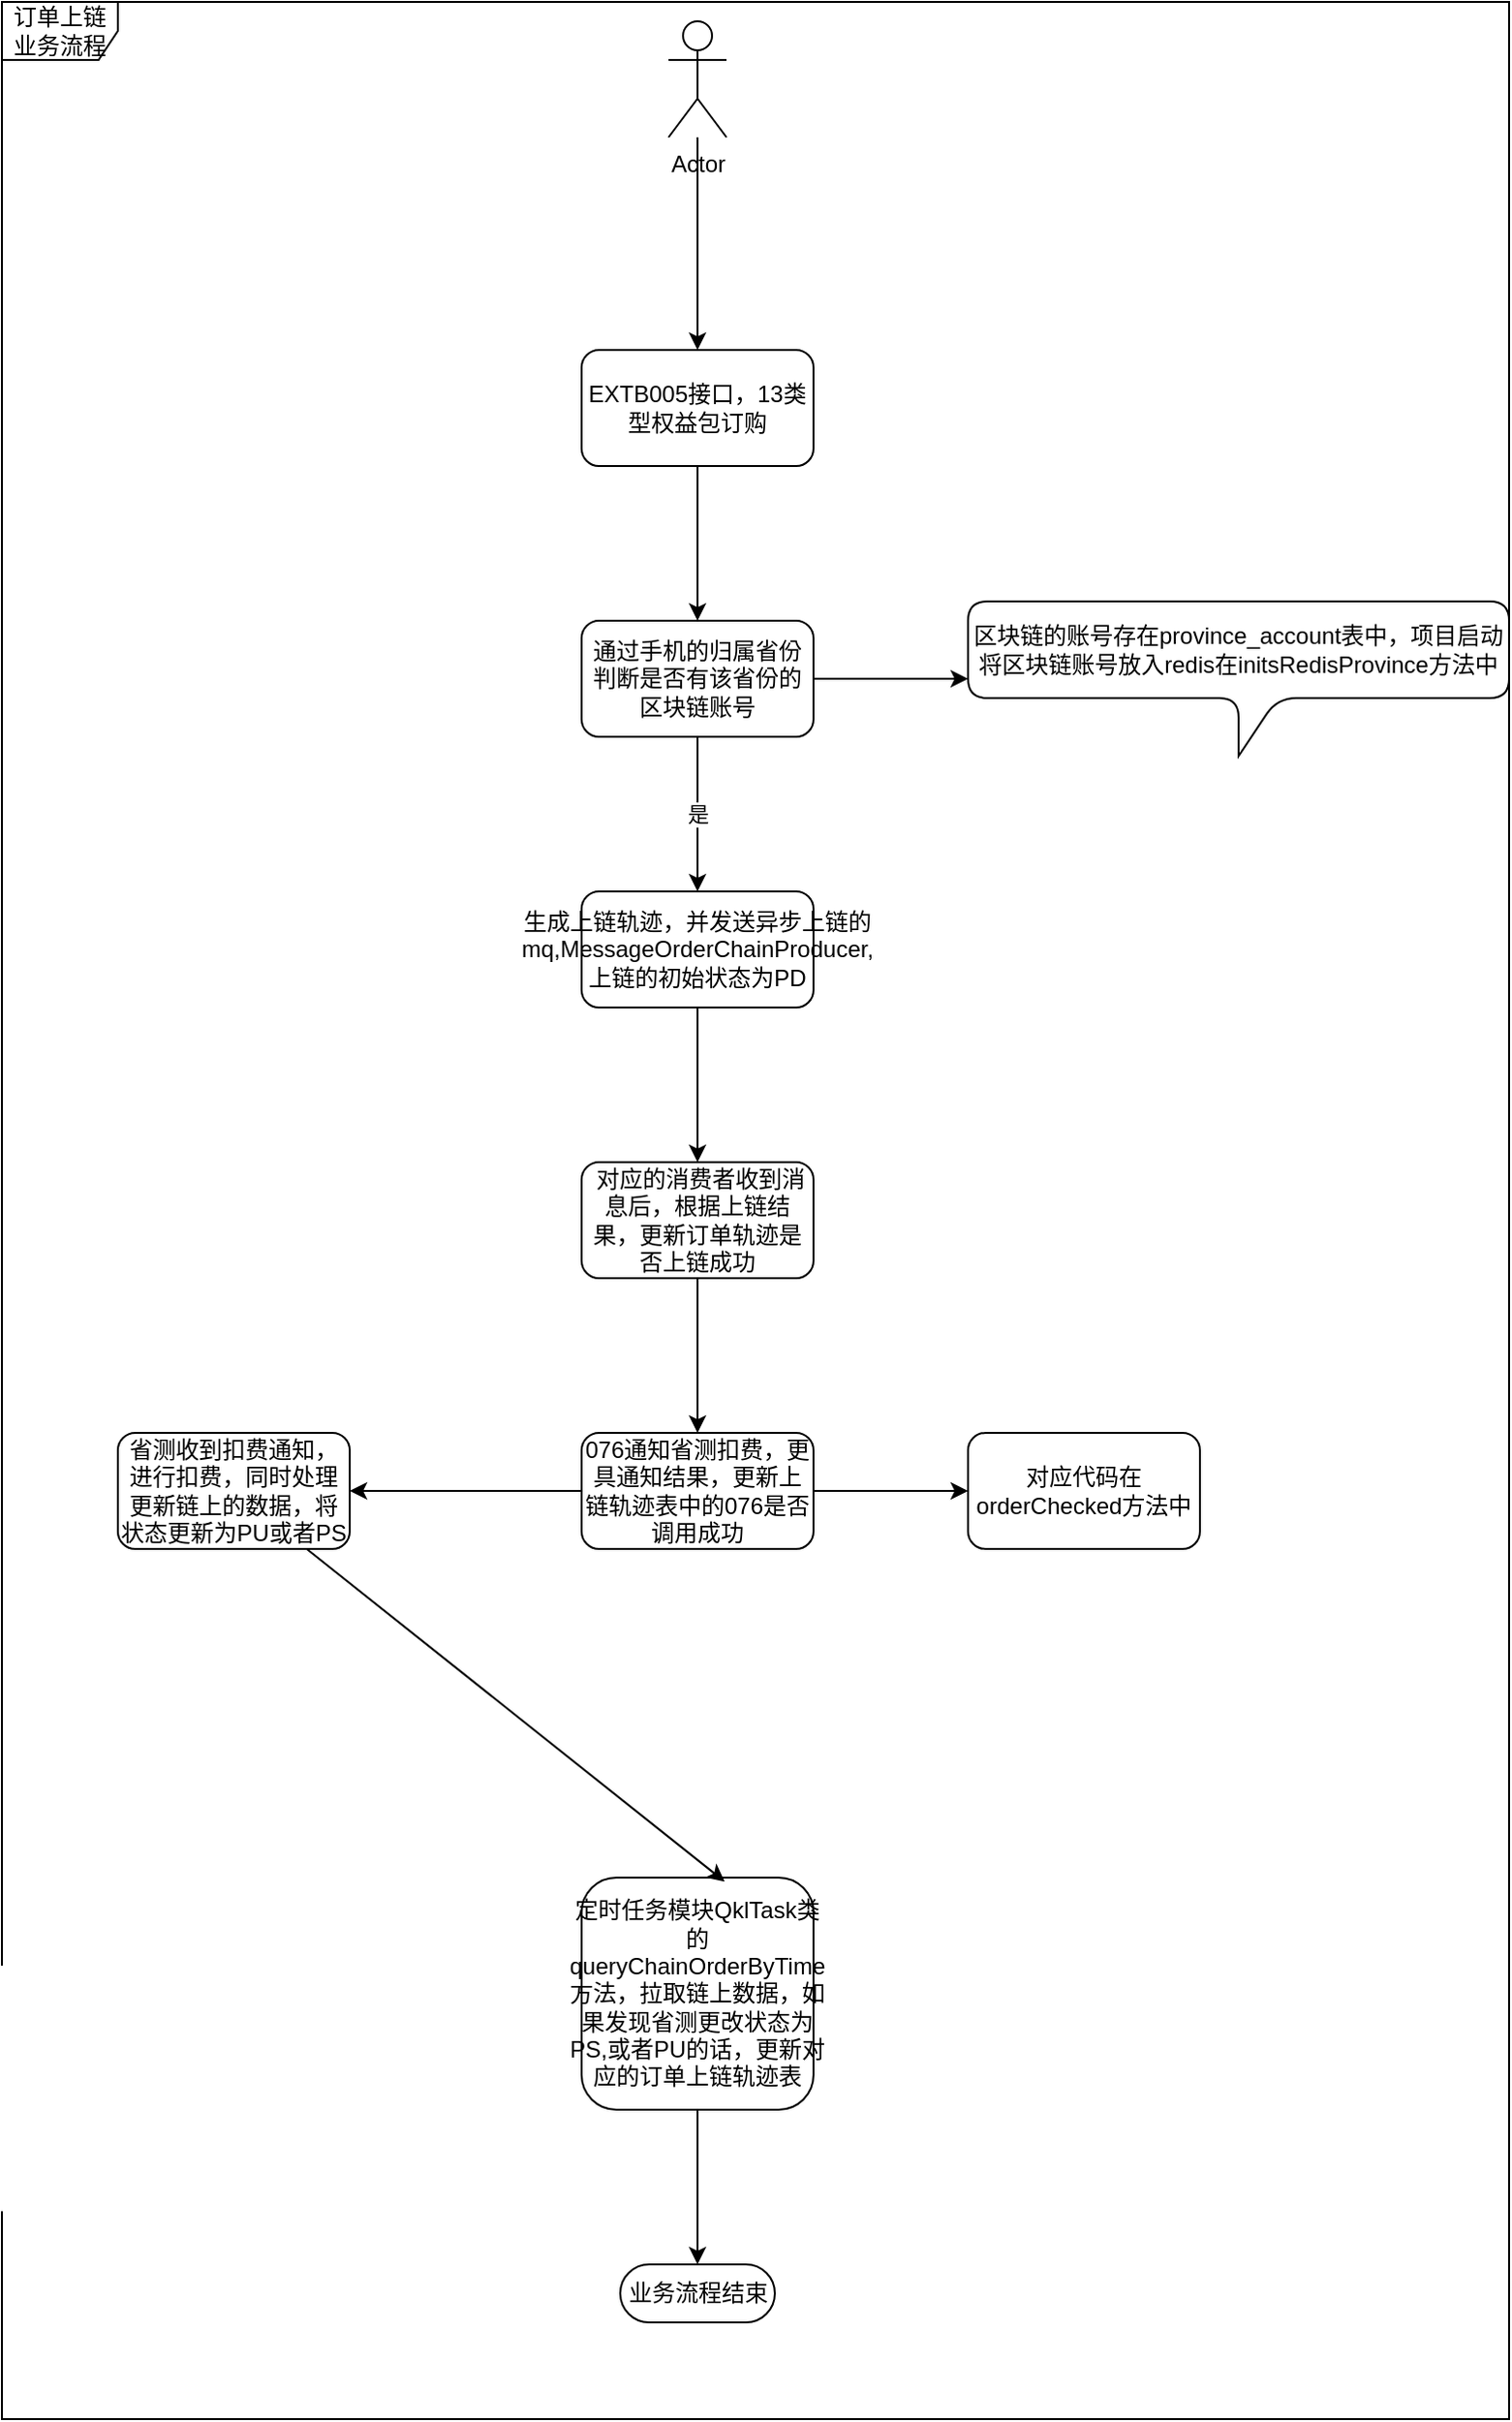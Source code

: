<mxfile version="14.8.5" type="github">
  <diagram id="LIDO898XyXxkz2MdkQyp" name="Page-1">
    <mxGraphModel dx="1422" dy="706" grid="1" gridSize="10" guides="1" tooltips="1" connect="1" arrows="1" fold="1" page="1" pageScale="1" pageWidth="827" pageHeight="1169" math="0" shadow="0">
      <root>
        <mxCell id="0" />
        <mxCell id="1" parent="0" />
        <mxCell id="O8eED3kUHGsYUlFL-acu-30" value="订单上链业务流程" style="shape=umlFrame;whiteSpace=wrap;html=1;" parent="1" vertex="1">
          <mxGeometry x="20" y="20" width="780" height="1250" as="geometry" />
        </mxCell>
        <mxCell id="O8eED3kUHGsYUlFL-acu-4" style="edgeStyle=orthogonalEdgeStyle;rounded=0;orthogonalLoop=1;jettySize=auto;html=1;" parent="1" source="O8eED3kUHGsYUlFL-acu-2" target="O8eED3kUHGsYUlFL-acu-3" edge="1">
          <mxGeometry relative="1" as="geometry" />
        </mxCell>
        <mxCell id="O8eED3kUHGsYUlFL-acu-2" value="Actor" style="shape=umlActor;verticalLabelPosition=bottom;verticalAlign=top;html=1;outlineConnect=0;" parent="1" vertex="1">
          <mxGeometry x="365" y="30" width="30" height="60" as="geometry" />
        </mxCell>
        <mxCell id="O8eED3kUHGsYUlFL-acu-6" value="" style="edgeStyle=orthogonalEdgeStyle;rounded=0;orthogonalLoop=1;jettySize=auto;html=1;" parent="1" source="O8eED3kUHGsYUlFL-acu-3" target="O8eED3kUHGsYUlFL-acu-5" edge="1">
          <mxGeometry relative="1" as="geometry" />
        </mxCell>
        <mxCell id="O8eED3kUHGsYUlFL-acu-3" value="EXTB005接口，13类型权益包订购" style="rounded=1;whiteSpace=wrap;html=1;" parent="1" vertex="1">
          <mxGeometry x="320" y="200" width="120" height="60" as="geometry" />
        </mxCell>
        <mxCell id="O8eED3kUHGsYUlFL-acu-14" value="" style="edgeStyle=orthogonalEdgeStyle;rounded=0;orthogonalLoop=1;jettySize=auto;html=1;" parent="1" source="O8eED3kUHGsYUlFL-acu-5" target="O8eED3kUHGsYUlFL-acu-13" edge="1">
          <mxGeometry relative="1" as="geometry" />
        </mxCell>
        <mxCell id="O8eED3kUHGsYUlFL-acu-16" value="是" style="edgeStyle=orthogonalEdgeStyle;rounded=0;orthogonalLoop=1;jettySize=auto;html=1;" parent="1" source="O8eED3kUHGsYUlFL-acu-5" target="O8eED3kUHGsYUlFL-acu-15" edge="1">
          <mxGeometry relative="1" as="geometry" />
        </mxCell>
        <mxCell id="O8eED3kUHGsYUlFL-acu-5" value="通过手机的归属省份判断是否有该省份的区块链账号" style="whiteSpace=wrap;html=1;rounded=1;" parent="1" vertex="1">
          <mxGeometry x="320" y="340" width="120" height="60" as="geometry" />
        </mxCell>
        <mxCell id="O8eED3kUHGsYUlFL-acu-13" value="区块链的账号存在province_account表中，项目启动将区块链账号放入redis在initsRedisProvince方法中" style="shape=callout;rounded=1;whiteSpace=wrap;html=1;perimeter=calloutPerimeter;" parent="1" vertex="1">
          <mxGeometry x="520" y="330" width="280" height="80" as="geometry" />
        </mxCell>
        <mxCell id="O8eED3kUHGsYUlFL-acu-18" value="" style="edgeStyle=orthogonalEdgeStyle;rounded=0;orthogonalLoop=1;jettySize=auto;html=1;" parent="1" source="O8eED3kUHGsYUlFL-acu-15" target="O8eED3kUHGsYUlFL-acu-17" edge="1">
          <mxGeometry relative="1" as="geometry" />
        </mxCell>
        <mxCell id="O8eED3kUHGsYUlFL-acu-15" value="生成上链轨迹，并发送异步上链的mq,MessageOrderChainProducer,上链的初始状态为PD" style="whiteSpace=wrap;html=1;rounded=1;" parent="1" vertex="1">
          <mxGeometry x="320" y="480" width="120" height="60" as="geometry" />
        </mxCell>
        <mxCell id="O8eED3kUHGsYUlFL-acu-20" value="" style="edgeStyle=orthogonalEdgeStyle;rounded=0;orthogonalLoop=1;jettySize=auto;html=1;" parent="1" source="O8eED3kUHGsYUlFL-acu-17" target="O8eED3kUHGsYUlFL-acu-19" edge="1">
          <mxGeometry relative="1" as="geometry" />
        </mxCell>
        <mxCell id="O8eED3kUHGsYUlFL-acu-17" value="&amp;nbsp;对应的消费者收到消息后，根据上链结果，更新订单轨迹是否上链成功" style="whiteSpace=wrap;html=1;rounded=1;" parent="1" vertex="1">
          <mxGeometry x="320" y="620" width="120" height="60" as="geometry" />
        </mxCell>
        <mxCell id="O8eED3kUHGsYUlFL-acu-22" value="" style="edgeStyle=orthogonalEdgeStyle;rounded=0;orthogonalLoop=1;jettySize=auto;html=1;" parent="1" source="O8eED3kUHGsYUlFL-acu-19" target="O8eED3kUHGsYUlFL-acu-21" edge="1">
          <mxGeometry relative="1" as="geometry" />
        </mxCell>
        <mxCell id="TgSypZV3gMfqTVR6FyDa-2" value="" style="edgeStyle=orthogonalEdgeStyle;rounded=0;orthogonalLoop=1;jettySize=auto;html=1;" edge="1" parent="1" source="O8eED3kUHGsYUlFL-acu-19" target="TgSypZV3gMfqTVR6FyDa-1">
          <mxGeometry relative="1" as="geometry" />
        </mxCell>
        <mxCell id="O8eED3kUHGsYUlFL-acu-19" value="076通知省测扣费，更具通知结果，更新上链轨迹表中的076是否调用成功" style="whiteSpace=wrap;html=1;rounded=1;" parent="1" vertex="1">
          <mxGeometry x="320" y="760" width="120" height="60" as="geometry" />
        </mxCell>
        <mxCell id="O8eED3kUHGsYUlFL-acu-21" value="对应代码在orderChecked方法中" style="whiteSpace=wrap;html=1;rounded=1;" parent="1" vertex="1">
          <mxGeometry x="520" y="760" width="120" height="60" as="geometry" />
        </mxCell>
        <mxCell id="O8eED3kUHGsYUlFL-acu-28" style="edgeStyle=orthogonalEdgeStyle;rounded=0;orthogonalLoop=1;jettySize=auto;html=1;" parent="1" source="O8eED3kUHGsYUlFL-acu-23" target="O8eED3kUHGsYUlFL-acu-27" edge="1">
          <mxGeometry relative="1" as="geometry" />
        </mxCell>
        <mxCell id="O8eED3kUHGsYUlFL-acu-23" value="定时任务模块QklTask类的queryChainOrderByTime方法，拉取链上数据，如果发现省测更改状态为PS,或者PU的话，更新对应的订单上链轨迹表" style="whiteSpace=wrap;html=1;rounded=1;" parent="1" vertex="1">
          <mxGeometry x="320" y="990" width="120" height="120" as="geometry" />
        </mxCell>
        <mxCell id="O8eED3kUHGsYUlFL-acu-27" value="业务流程结束" style="html=1;dashed=0;whitespace=wrap;shape=mxgraph.dfd.start" parent="1" vertex="1">
          <mxGeometry x="340" y="1190" width="80" height="30" as="geometry" />
        </mxCell>
        <mxCell id="TgSypZV3gMfqTVR6FyDa-4" style="rounded=0;orthogonalLoop=1;jettySize=auto;html=1;entryX=0.617;entryY=0.017;entryDx=0;entryDy=0;entryPerimeter=0;" edge="1" parent="1" source="TgSypZV3gMfqTVR6FyDa-1" target="O8eED3kUHGsYUlFL-acu-23">
          <mxGeometry relative="1" as="geometry" />
        </mxCell>
        <mxCell id="TgSypZV3gMfqTVR6FyDa-1" value="省测收到扣费通知，进行扣费，同时处理更新链上的数据，将状态更新为PU或者PS" style="whiteSpace=wrap;html=1;rounded=1;" vertex="1" parent="1">
          <mxGeometry x="80" y="760" width="120" height="60" as="geometry" />
        </mxCell>
      </root>
    </mxGraphModel>
  </diagram>
</mxfile>
